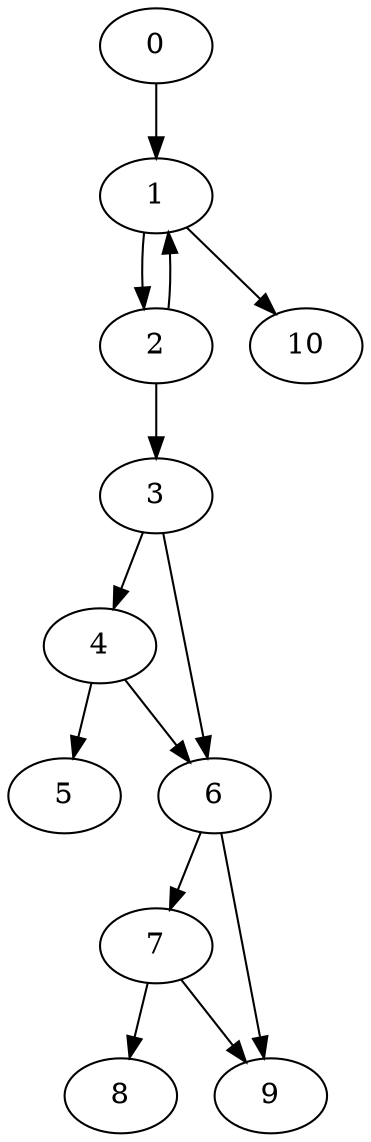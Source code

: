 digraph {
	0
	1
	2
	3
	4
	5
	6
	7
	8
	9
	10
	3 -> 6
	4 -> 6
	7 -> 8
	1 -> 10
	2 -> 1
	0 -> 1
	1 -> 2
	2 -> 3
	3 -> 4
	4 -> 5
	6 -> 7
	6 -> 9
	7 -> 9
}
